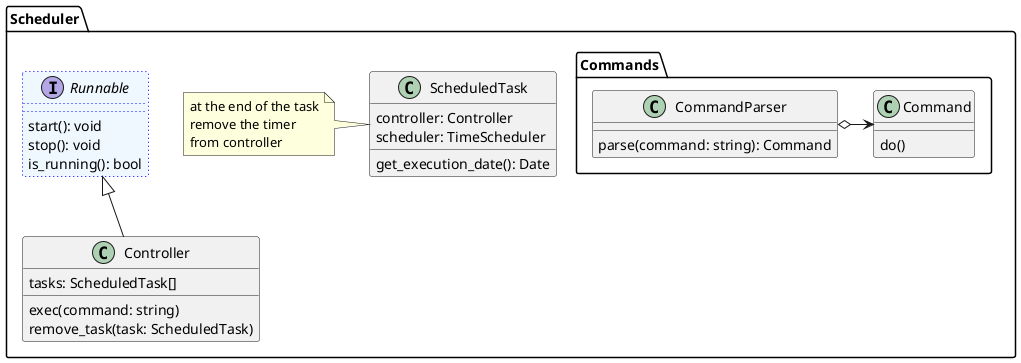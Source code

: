 @startuml
'https://plantuml.com/class-diagram

package Scheduler {

    class Controller {
       tasks: ScheduledTask[]
       exec(command: string)
       remove_task(task: ScheduledTask)
    }

    interface Runnable #aliceblue ##[dotted]blue {
       start(): void
       stop(): void
       is_running(): bool
    }

    Runnable <|-- Controller

    class ScheduledTask {
       controller: Controller
       scheduler: TimeScheduler
       get_execution_date(): Date
    }
    note left: at the end of the task\nremove the timer\nfrom controller

    package Commands {
        class CommandParser {
           parse(command: string): Command
        }

        class Command {
           do()
        }

        CommandParser o-> Command
    }
}


@enduml